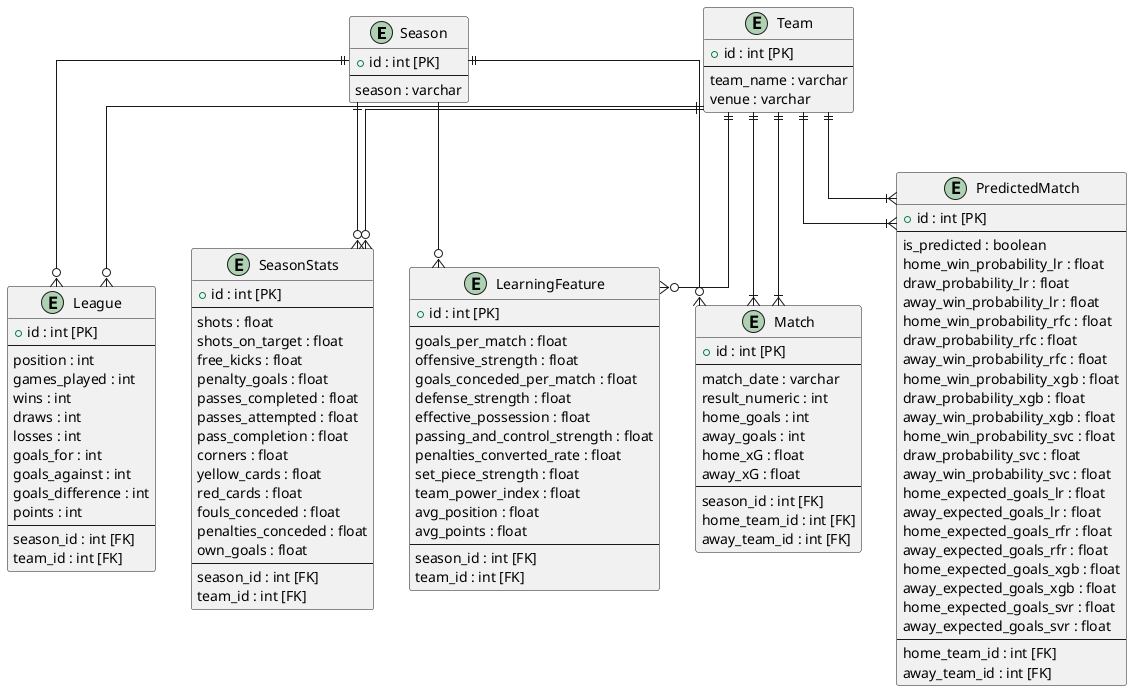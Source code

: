 @startuml
skinparam linetype ortho
hide empty members


entity "Season" as season {
  + id : int [PK]
  --
  season : varchar
}

entity "Team" as team {
  + id : int [PK]
  --
  team_name : varchar
  venue : varchar
}

entity "Match" as match {
  + id : int [PK]
  --
  match_date : varchar
  result_numeric : int
  home_goals : int
  away_goals : int
  home_xG : float
  away_xG : float
  --
  season_id : int [FK]
  home_team_id : int [FK]
  away_team_id : int [FK]
}

entity "League" as league {
  + id : int [PK]
  --
  position : int
  games_played : int
  wins : int
  draws : int
  losses : int
  goals_for : int
  goals_against : int
  goals_difference : int
  points : int
  --
  season_id : int [FK]
  team_id : int [FK]
}

entity "SeasonStats" as season_stats {
  + id : int [PK]
  --
  shots : float
  shots_on_target : float
  free_kicks : float
  penalty_goals : float
  passes_completed : float
  passes_attempted : float
  pass_completion : float
  corners : float
  yellow_cards : float
  red_cards : float
  fouls_conceded : float
  penalties_conceded : float
  own_goals : float
  --
  season_id : int [FK]
  team_id : int [FK]
}

entity "LearningFeature" as learning_feature {
  + id : int [PK]
  --
  goals_per_match : float
  offensive_strength : float
  goals_conceded_per_match : float
  defense_strength : float
  effective_possession : float
  passing_and_control_strength : float
  penalties_converted_rate : float
  set_piece_strength : float
  team_power_index : float
  avg_position : float
  avg_points : float
  --
  season_id : int [FK]
  team_id : int [FK]
}

entity "PredictedMatch" as predicted_match {
  + id : int [PK]
  --
  is_predicted : boolean
  home_win_probability_lr : float
  draw_probability_lr : float
  away_win_probability_lr : float
  home_win_probability_rfc : float
  draw_probability_rfc : float
  away_win_probability_rfc : float
  home_win_probability_xgb : float
  draw_probability_xgb : float
  away_win_probability_xgb : float
  home_win_probability_svc : float
  draw_probability_svc : float
  away_win_probability_svc : float
  home_expected_goals_lr : float
  away_expected_goals_lr : float
  home_expected_goals_rfr : float
  away_expected_goals_rfr : float
  home_expected_goals_xgb : float
  away_expected_goals_xgb : float
  home_expected_goals_svr : float
  away_expected_goals_svr : float
  --
  home_team_id : int [FK]
  away_team_id : int [FK]
}



team        ||--|{ match          
team        ||--|{ match          
season      ||--o{ match

team        ||--o{ league
season      ||--o{ league

team        ||--o{ season_stats
season      ||--o{ season_stats

team        ||--o{ learning_feature
season      ||--o{ learning_feature

team        ||--|{ predicted_match  
team        ||--|{ predicted_match 

@enduml